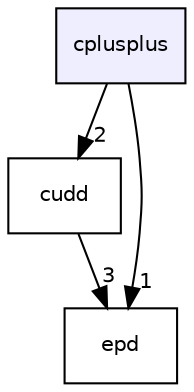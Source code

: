 digraph "cplusplus" {
  compound=true
  node [ fontsize="10", fontname="Helvetica"];
  edge [ labelfontsize="10", labelfontname="Helvetica"];
  dir_413eba86a22d58dd6c01dd4edd69cedc [shape=box, label="cplusplus", style="filled", fillcolor="#eeeeff", pencolor="black", URL="dir_413eba86a22d58dd6c01dd4edd69cedc.html"];
  dir_3b2091e045759846649695fb574cbfc8 [shape=box label="cudd" URL="dir_3b2091e045759846649695fb574cbfc8.html"];
  dir_9701030b558c5d9f416cc0052efe5e79 [shape=box label="epd" URL="dir_9701030b558c5d9f416cc0052efe5e79.html"];
  dir_3b2091e045759846649695fb574cbfc8->dir_9701030b558c5d9f416cc0052efe5e79 [headlabel="3", labeldistance=1.5 headhref="dir_000001_000002.html"];
  dir_413eba86a22d58dd6c01dd4edd69cedc->dir_3b2091e045759846649695fb574cbfc8 [headlabel="2", labeldistance=1.5 headhref="dir_000000_000001.html"];
  dir_413eba86a22d58dd6c01dd4edd69cedc->dir_9701030b558c5d9f416cc0052efe5e79 [headlabel="1", labeldistance=1.5 headhref="dir_000000_000002.html"];
}
